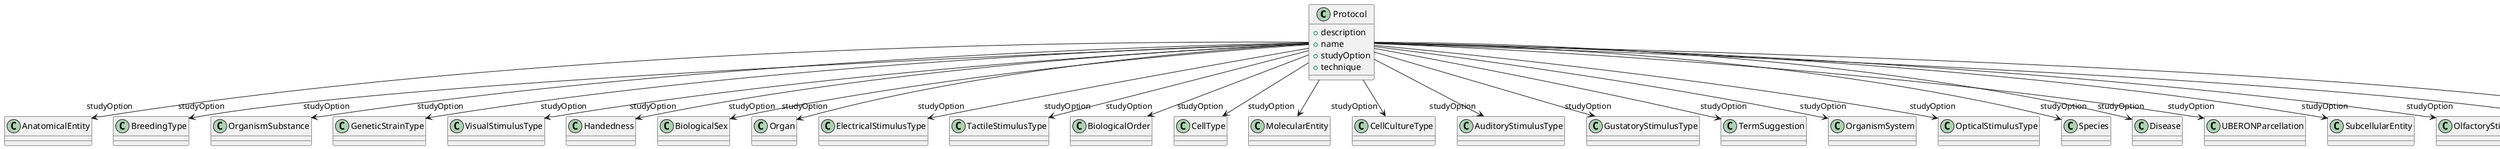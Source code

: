 @startuml
class Protocol {
+description
+name
+studyOption
+technique

}
Protocol -d-> "studyOption" AnatomicalEntity
Protocol -d-> "studyOption" BreedingType
Protocol -d-> "studyOption" OrganismSubstance
Protocol -d-> "studyOption" GeneticStrainType
Protocol -d-> "studyOption" VisualStimulusType
Protocol -d-> "studyOption" Handedness
Protocol -d-> "studyOption" BiologicalSex
Protocol -d-> "studyOption" Organ
Protocol -d-> "studyOption" ElectricalStimulusType
Protocol -d-> "studyOption" TactileStimulusType
Protocol -d-> "studyOption" BiologicalOrder
Protocol -d-> "studyOption" CellType
Protocol -d-> "studyOption" MolecularEntity
Protocol -d-> "studyOption" CellCultureType
Protocol -d-> "studyOption" AuditoryStimulusType
Protocol -d-> "studyOption" GustatoryStimulusType
Protocol -d-> "studyOption" TermSuggestion
Protocol -d-> "studyOption" OrganismSystem
Protocol -d-> "studyOption" OpticalStimulusType
Protocol -d-> "studyOption" Species
Protocol -d-> "studyOption" Disease
Protocol -d-> "studyOption" UBERONParcellation
Protocol -d-> "studyOption" SubcellularEntity
Protocol -d-> "studyOption" OlfactoryStimulusType
Protocol -d-> "studyOption" DiseaseModel
Protocol -d-> "technique" Technique

@enduml